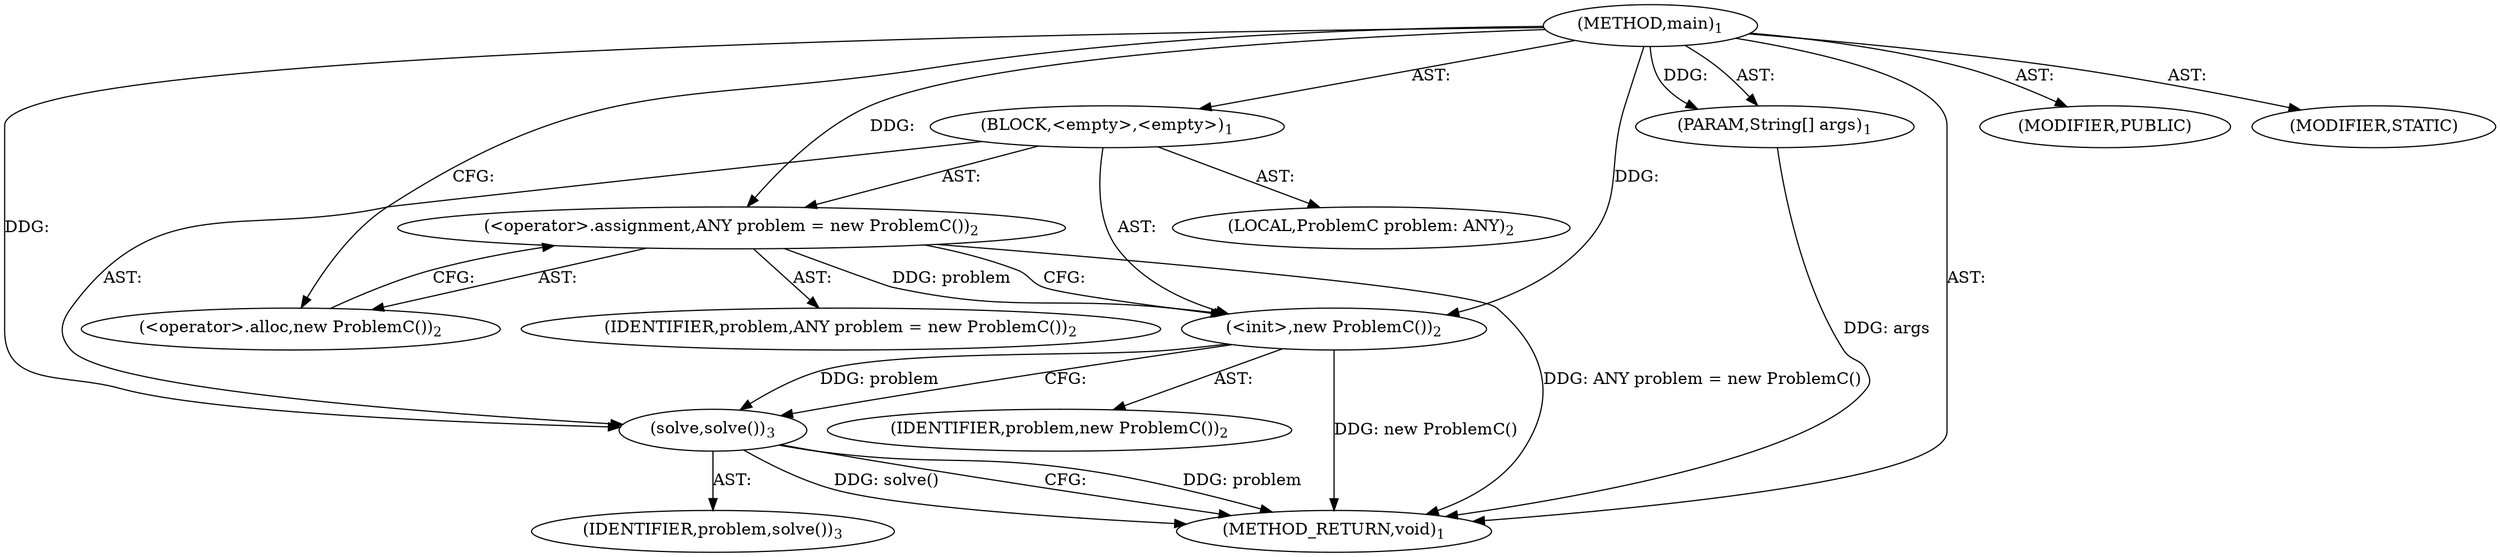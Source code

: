 digraph "main" {  
"19" [label = <(METHOD,main)<SUB>1</SUB>> ]
"20" [label = <(PARAM,String[] args)<SUB>1</SUB>> ]
"21" [label = <(BLOCK,&lt;empty&gt;,&lt;empty&gt;)<SUB>1</SUB>> ]
"4" [label = <(LOCAL,ProblemC problem: ANY)<SUB>2</SUB>> ]
"22" [label = <(&lt;operator&gt;.assignment,ANY problem = new ProblemC())<SUB>2</SUB>> ]
"23" [label = <(IDENTIFIER,problem,ANY problem = new ProblemC())<SUB>2</SUB>> ]
"24" [label = <(&lt;operator&gt;.alloc,new ProblemC())<SUB>2</SUB>> ]
"25" [label = <(&lt;init&gt;,new ProblemC())<SUB>2</SUB>> ]
"3" [label = <(IDENTIFIER,problem,new ProblemC())<SUB>2</SUB>> ]
"26" [label = <(solve,solve())<SUB>3</SUB>> ]
"27" [label = <(IDENTIFIER,problem,solve())<SUB>3</SUB>> ]
"28" [label = <(MODIFIER,PUBLIC)> ]
"29" [label = <(MODIFIER,STATIC)> ]
"30" [label = <(METHOD_RETURN,void)<SUB>1</SUB>> ]
  "19" -> "20"  [ label = "AST: "] 
  "19" -> "21"  [ label = "AST: "] 
  "19" -> "28"  [ label = "AST: "] 
  "19" -> "29"  [ label = "AST: "] 
  "19" -> "30"  [ label = "AST: "] 
  "21" -> "4"  [ label = "AST: "] 
  "21" -> "22"  [ label = "AST: "] 
  "21" -> "25"  [ label = "AST: "] 
  "21" -> "26"  [ label = "AST: "] 
  "22" -> "23"  [ label = "AST: "] 
  "22" -> "24"  [ label = "AST: "] 
  "25" -> "3"  [ label = "AST: "] 
  "26" -> "27"  [ label = "AST: "] 
  "22" -> "25"  [ label = "CFG: "] 
  "25" -> "26"  [ label = "CFG: "] 
  "26" -> "30"  [ label = "CFG: "] 
  "24" -> "22"  [ label = "CFG: "] 
  "19" -> "24"  [ label = "CFG: "] 
  "20" -> "30"  [ label = "DDG: args"] 
  "22" -> "30"  [ label = "DDG: ANY problem = new ProblemC()"] 
  "25" -> "30"  [ label = "DDG: new ProblemC()"] 
  "26" -> "30"  [ label = "DDG: problem"] 
  "26" -> "30"  [ label = "DDG: solve()"] 
  "19" -> "20"  [ label = "DDG: "] 
  "19" -> "22"  [ label = "DDG: "] 
  "22" -> "25"  [ label = "DDG: problem"] 
  "19" -> "25"  [ label = "DDG: "] 
  "25" -> "26"  [ label = "DDG: problem"] 
  "19" -> "26"  [ label = "DDG: "] 
}
